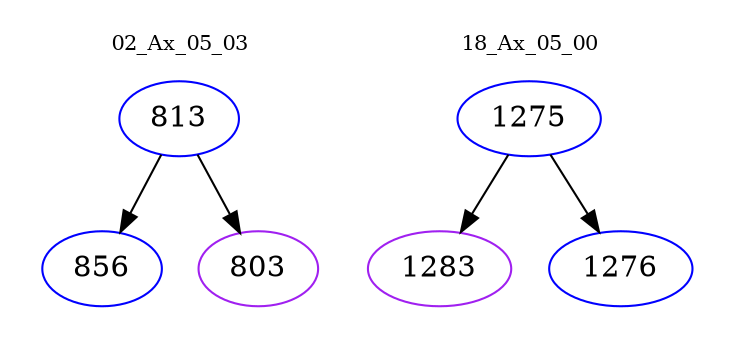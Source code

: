 digraph{
subgraph cluster_0 {
color = white
label = "02_Ax_05_03";
fontsize=10;
T0_813 [label="813", color="blue"]
T0_813 -> T0_856 [color="black"]
T0_856 [label="856", color="blue"]
T0_813 -> T0_803 [color="black"]
T0_803 [label="803", color="purple"]
}
subgraph cluster_1 {
color = white
label = "18_Ax_05_00";
fontsize=10;
T1_1275 [label="1275", color="blue"]
T1_1275 -> T1_1283 [color="black"]
T1_1283 [label="1283", color="purple"]
T1_1275 -> T1_1276 [color="black"]
T1_1276 [label="1276", color="blue"]
}
}
